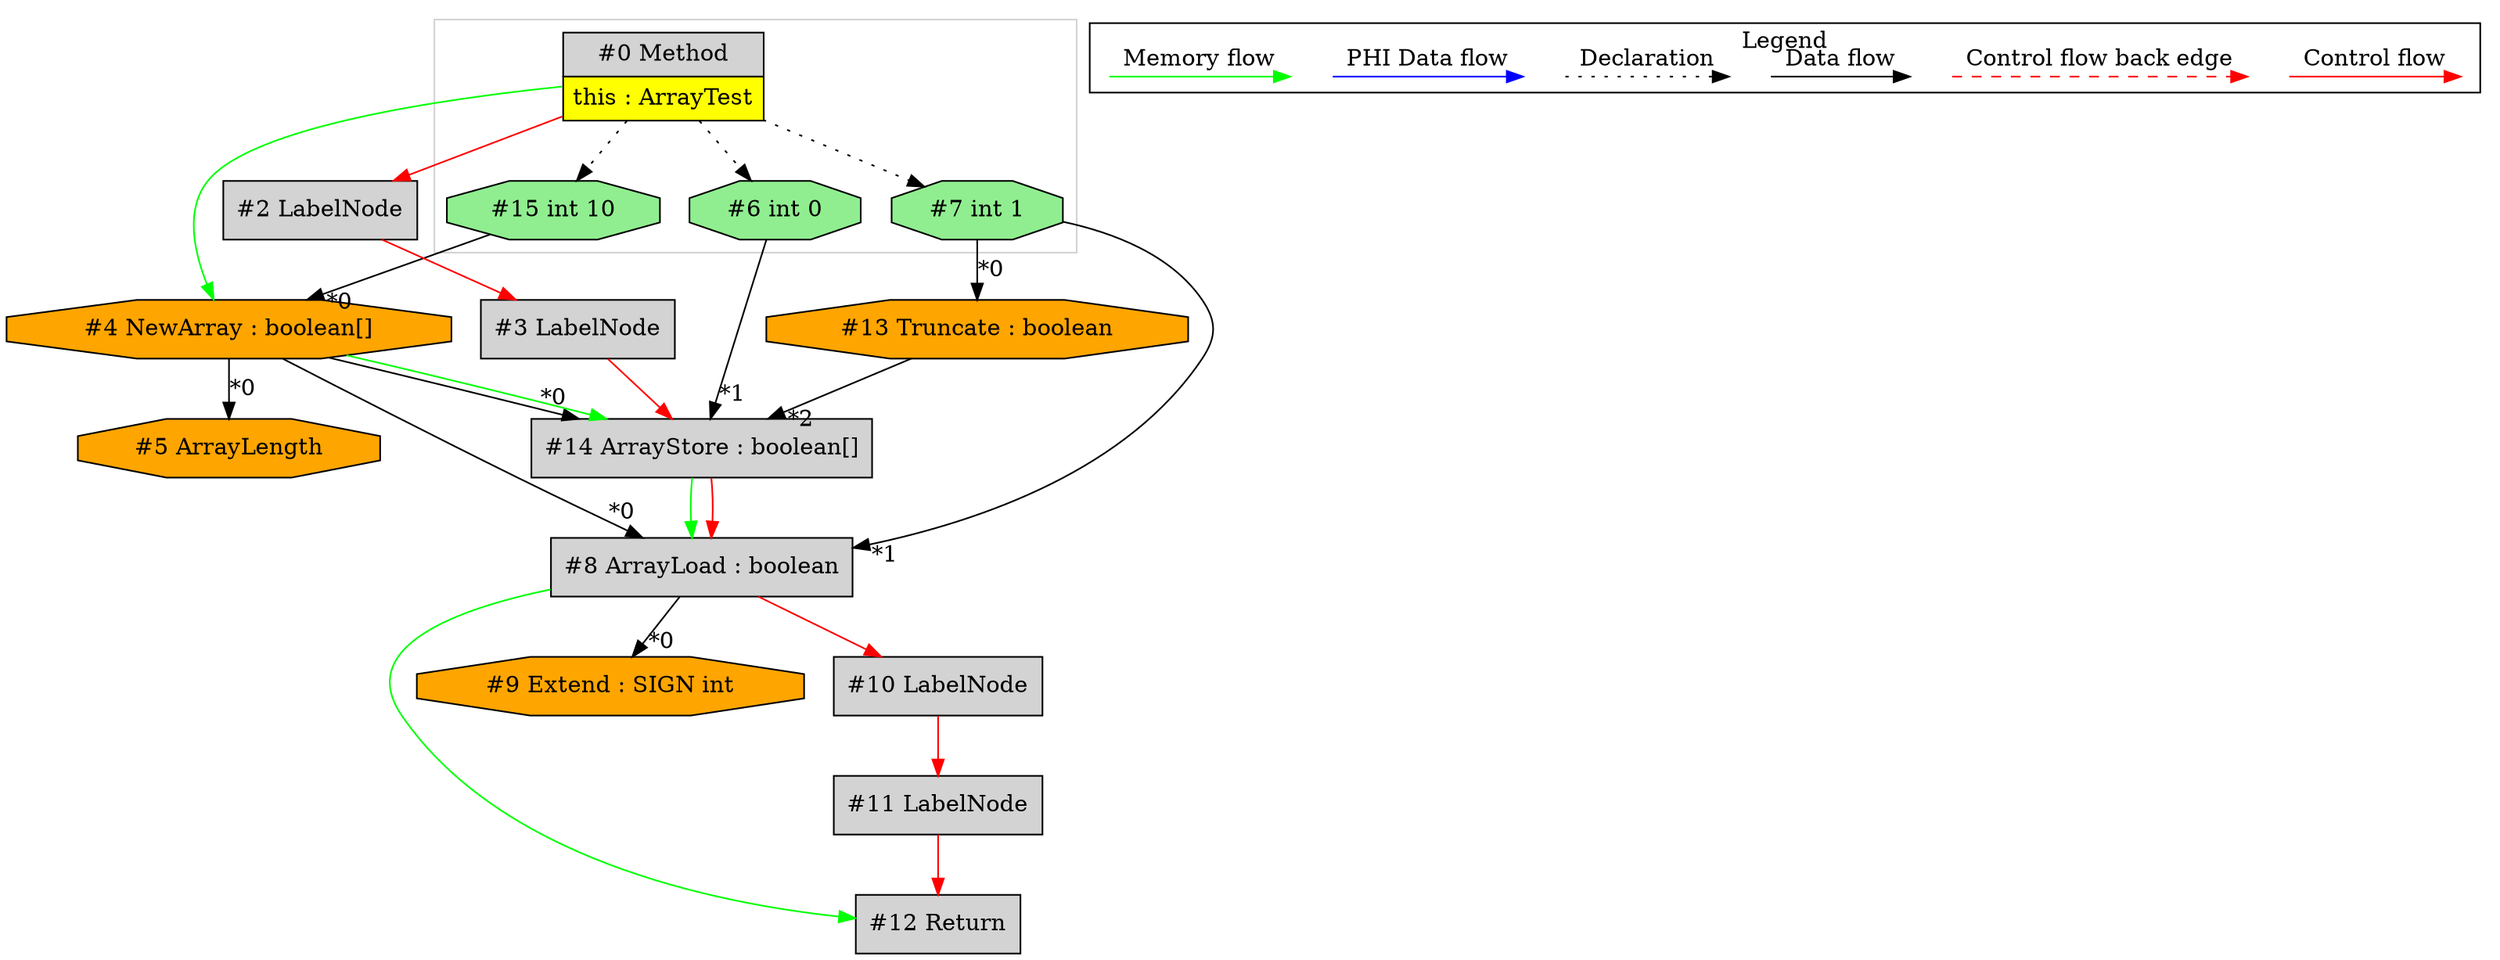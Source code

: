 digraph {
 node0[margin="0", label=<<table border="0" cellborder="1" cellspacing="0" cellpadding="5"><tr><td colspan="1">#0 Method</td></tr><tr><td port="prj1" bgcolor="yellow">this : ArrayTest</td></tr></table>>,shape=none, fillcolor=lightgrey, style=filled];
 node15[label="#15 int 10",shape=octagon, fillcolor=lightgreen, style=filled];
 node0 -> node15[style=dotted];
 node4[label="#4 NewArray : boolean[]",shape=octagon, fillcolor=orange, style=filled];
 node15 -> node4[headlabel="*0", labeldistance=2];
 node0 -> node4[labeldistance=2, color=green, constraint=false];
 node5[label="#5 ArrayLength",shape=octagon, fillcolor=orange, style=filled];
 node4 -> node5[headlabel="*0", labeldistance=2];
 node14[label="#14 ArrayStore : boolean[]",shape=box, fillcolor=lightgrey, style=filled];
 node4 -> node14[headlabel="*0", labeldistance=2];
 node6 -> node14[headlabel="*1", labeldistance=2];
 node13 -> node14[headlabel="*2", labeldistance=2];
 node4 -> node14[labeldistance=2, color=green, constraint=false];
 node3 -> node14[labeldistance=2, color=red, fontcolor=red];
 node3[label="#3 LabelNode",shape=box, fillcolor=lightgrey, style=filled];
 node2 -> node3[labeldistance=2, color=red, fontcolor=red];
 node2[label="#2 LabelNode",shape=box, fillcolor=lightgrey, style=filled];
 node0 -> node2[labeldistance=2, color=red, fontcolor=red];
 node13[label="#13 Truncate : boolean",shape=octagon, fillcolor=orange, style=filled];
 node7 -> node13[headlabel="*0", labeldistance=2];
 node7[label="#7 int 1",shape=octagon, fillcolor=lightgreen, style=filled];
 node0 -> node7[style=dotted];
 node8[label="#8 ArrayLoad : boolean",shape=box, fillcolor=lightgrey, style=filled];
 node4 -> node8[headlabel="*0", labeldistance=2];
 node7 -> node8[headlabel="*1", labeldistance=2];
 node14 -> node8[labeldistance=2, color=green, constraint=false];
 node14 -> node8[labeldistance=2, color=red, fontcolor=red];
 node12[label="#12 Return",shape=box, fillcolor=lightgrey, style=filled];
 node11 -> node12[labeldistance=2, color=red, fontcolor=red];
 node8 -> node12[labeldistance=2, color=green, constraint=false];
 node11[label="#11 LabelNode",shape=box, fillcolor=lightgrey, style=filled];
 node10 -> node11[labeldistance=2, color=red, fontcolor=red];
 node10[label="#10 LabelNode",shape=box, fillcolor=lightgrey, style=filled];
 node8 -> node10[labeldistance=2, color=red, fontcolor=red];
 node9[label="#9 Extend : SIGN int",shape=octagon, fillcolor=orange, style=filled];
 node8 -> node9[headlabel="*0", labeldistance=2];
 node6[label="#6 int 0",shape=octagon, fillcolor=lightgreen, style=filled];
 node0 -> node6[style=dotted];
 subgraph cluster_0 {
  color=lightgray;
  node0;
  node6;
  node7;
  node15;
 }
 subgraph cluster_000 {
  label = "Legend";
  node [shape=point]
  {
   rank=same;
   c0 [style = invis];
   c1 [style = invis];
   c2 [style = invis];
   c3 [style = invis];
   d0 [style = invis];
   d1 [style = invis];
   d2 [style = invis];
   d3 [style = invis];
   d4 [style = invis];
   d5 [style = invis];
   d6 [style = invis];
   d7 [style = invis];
  }
  c0 -> c1 [label="Control flow", style=solid, color=red]
  c2 -> c3 [label="Control flow back edge", style=dashed, color=red]
  d0 -> d1 [label="Data flow"]
  d2 -> d3 [label="Declaration", style=dotted]
  d4 -> d5 [label="PHI Data flow", color=blue]
  d6 -> d7 [label="Memory flow", color=green]
 }

}
